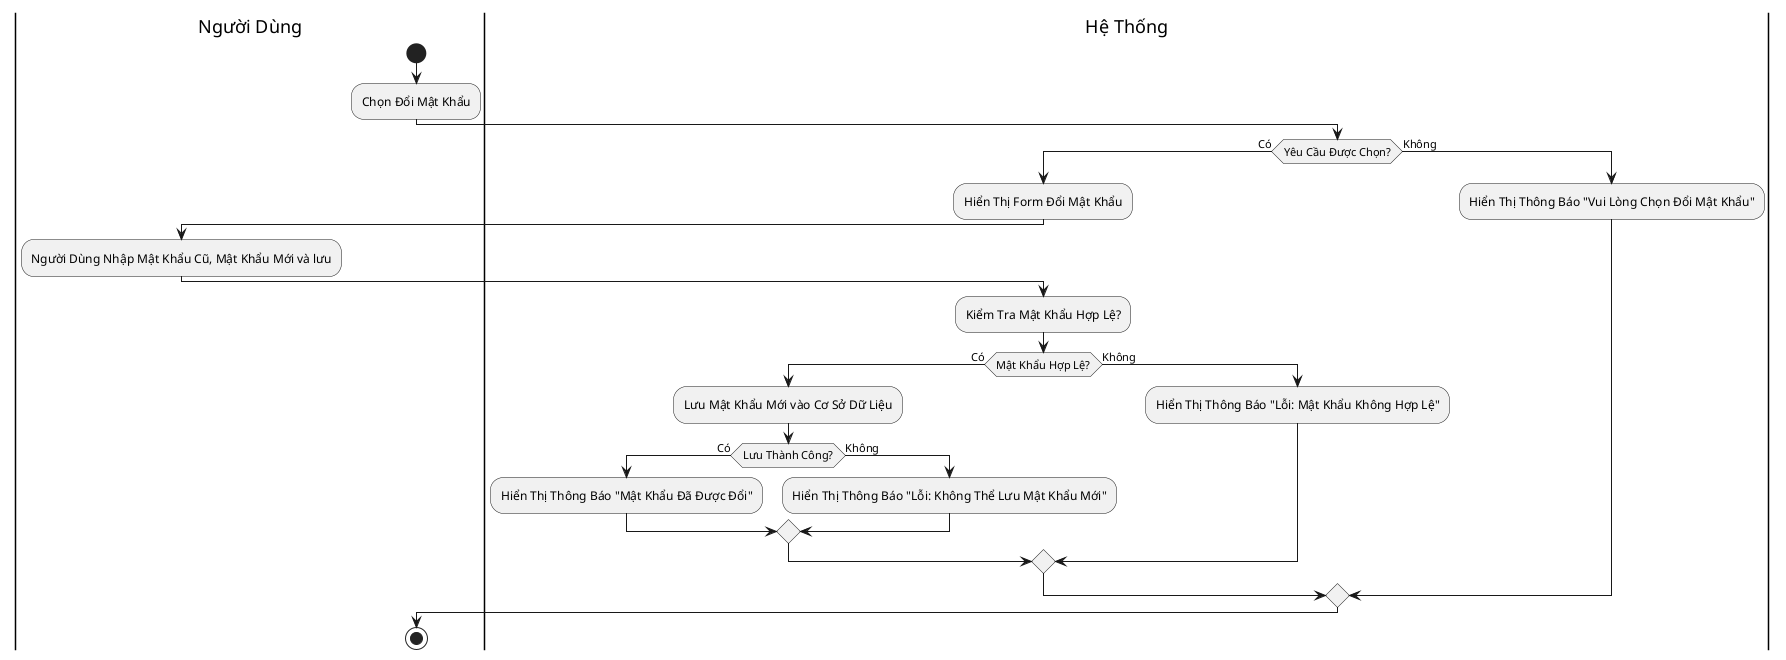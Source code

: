@startuml
|Người Dùng|
start
:Chọn Đổi Mật Khẩu;
|Hệ Thống|
if (Yêu Cầu Được Chọn?) then (Có)
  :Hiển Thị Form Đổi Mật Khẩu;
  |Người Dùng|
  :Người Dùng Nhập Mật Khẩu Cũ, Mật Khẩu Mới và lưu;
  |Hệ Thống|
  :Kiểm Tra Mật Khẩu Hợp Lệ?;
  if (Mật Khẩu Hợp Lệ?) then (Có)
    :Lưu Mật Khẩu Mới vào Cơ Sở Dữ Liệu;
    if (Lưu Thành Công?) then (Có)
      :Hiển Thị Thông Báo "Mật Khẩu Đã Được Đổi";
    else (Không)
      :Hiển Thị Thông Báo "Lỗi: Không Thể Lưu Mật Khẩu Mới";
    endif
  else (Không)
    :Hiển Thị Thông Báo "Lỗi: Mật Khẩu Không Hợp Lệ";
  endif
  
  |Hệ Thống|
else (Không)
  :Hiển Thị Thông Báo "Vui Lòng Chọn Đổi Mật Khẩu";
endif
|Người Dùng|
stop
@enduml


